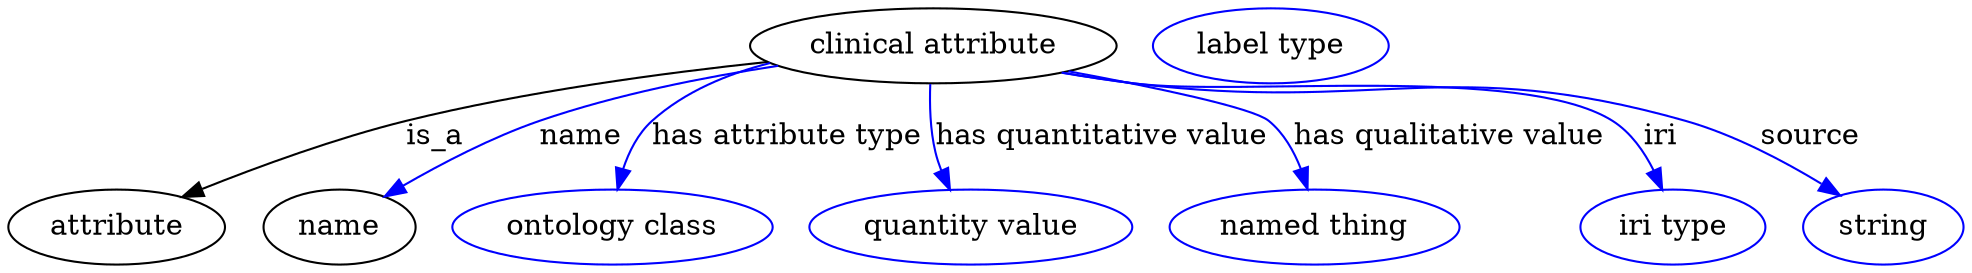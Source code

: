 digraph {
	graph [bb="0,0,937.34,123"];
	node [label="\N"];
	"clinical attribute"	[height=0.5,
		label="clinical attribute",
		pos="443,105",
		width=2.4373];
	attribute	[height=0.5,
		pos="51.995,18",
		width=1.4443];
	"clinical attribute" -> attribute	[label=is_a,
		lp="204,61.5",
		pos="e,83.2,32.445 363.55,97.334 313.3,92.057 247.24,83.164 190,69 156.51,60.715 119.85,47.21 92.734,36.323"];
	name	[height=0.5,
		pos="158,18",
		width=1.011];
	"clinical attribute" -> name	[color=blue,
		label=name,
		lp="274,61.5",
		pos="e,179.66,32.671 368.54,95.424 333.2,90.044 290.75,81.658 254,69 231.04,61.096 206.81,48.438 188.44,37.836",
		style=solid];
	"has attribute type"	[color=blue,
		height=0.5,
		label="ontology class",
		pos="289,18",
		width=2.1304];
	"clinical attribute" -> "has attribute type"	[color=blue,
		label="has attribute type",
		lp="373,61.5",
		pos="e,291.41,36.104 364.68,96.759 344.3,91.603 323.68,83.058 308,69 301.24,62.942 296.87,54.221 294.05,45.753",
		style=solid];
	"has quantitative value"	[color=blue,
		height=0.5,
		label="quantity value",
		pos="461,18",
		width=2.1484];
	"clinical attribute" -> "has quantitative value"	[color=blue,
		label="has quantitative value",
		lp="524,61.5",
		pos="e,450.97,35.892 441.53,86.643 441.15,76.915 441.44,64.636 444,54 444.69,51.106 445.65,48.171 446.76,45.296",
		style=solid];
	"has qualitative value"	[color=blue,
		height=0.5,
		label="named thing",
		pos="626,18",
		width=1.9318];
	"clinical attribute" -> "has qualitative value"	[color=blue,
		label="has qualitative value",
		lp="690.5,61.5",
		pos="e,622.61,36.279 507.88,92.774 549.16,85.138 596.27,75.313 604,69 611.17,63.134 616.08,54.457 619.4,45.972",
		style=solid];
	iri	[color=blue,
		height=0.5,
		label="iri type",
		pos="798,18",
		width=1.2277];
	"clinical attribute" -> iri	[color=blue,
		label=iri,
		lp="792,61.5",
		pos="e,792.85,35.886 504.83,92.14 516.17,90.225 527.91,88.411 539,87 589.85,80.523 725.6,96.304 769,69 777.82,63.447 784.26,54.164 788.79,\
45.095",
		style=solid];
	source	[color=blue,
		height=0.5,
		label=string,
		pos="899,18",
		width=1.0652];
	"clinical attribute" -> source	[color=blue,
		label=source,
		lp="864,61.5",
		pos="e,878.19,33.227 504.56,92.089 515.98,90.168 527.82,88.365 539,87 656.17,72.687 690.42,101.19 804,69 827.21,62.422 851.23,49.714 \
869.31,38.756",
		style=solid];
	attribute_name	[color=blue,
		height=0.5,
		label="label type",
		pos="605,105",
		width=1.5707];
}
